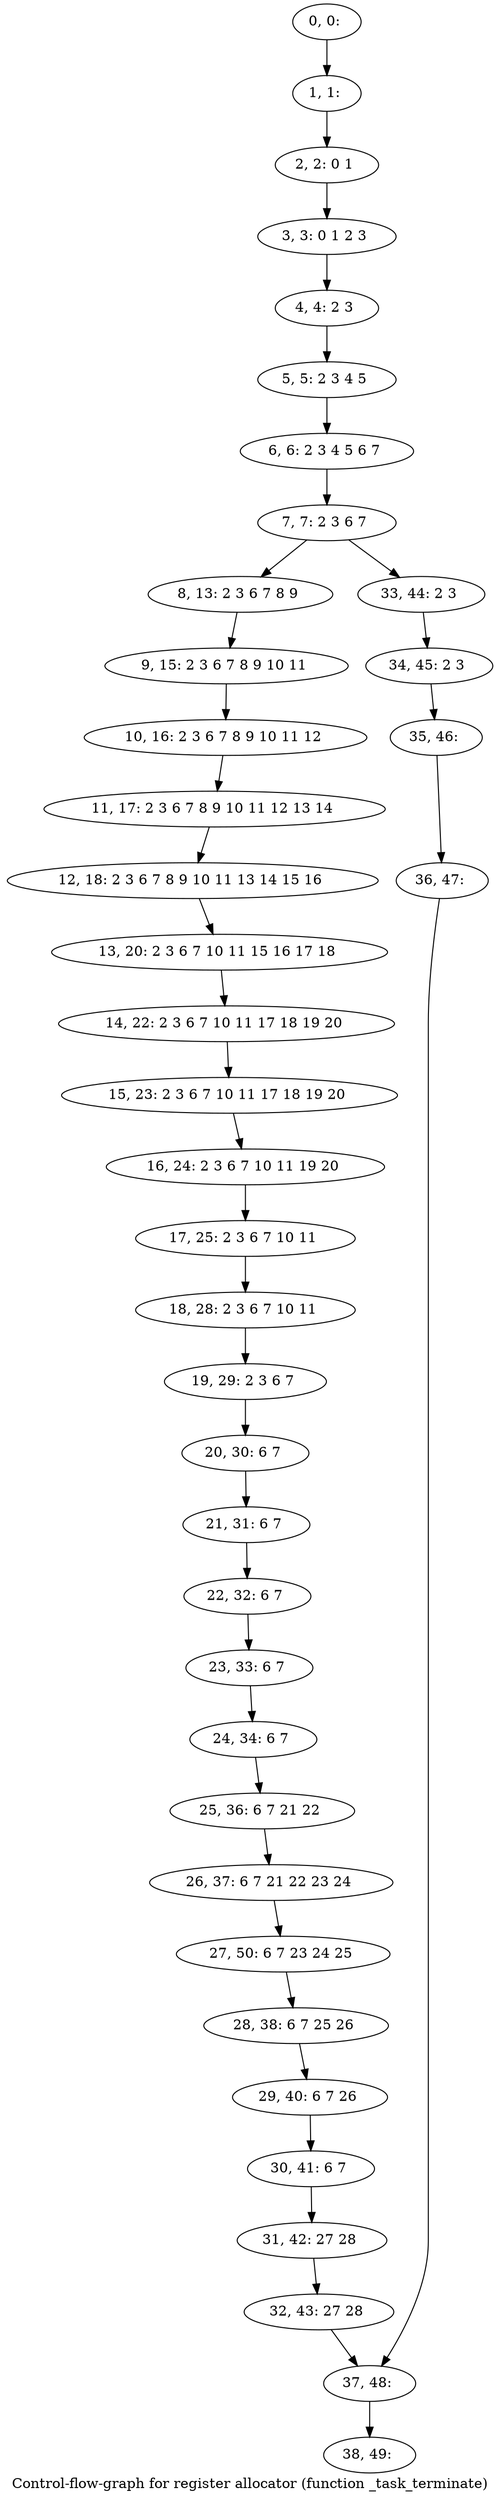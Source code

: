 digraph G {
graph [label="Control-flow-graph for register allocator (function _task_terminate)"]
0[label="0, 0: "];
1[label="1, 1: "];
2[label="2, 2: 0 1 "];
3[label="3, 3: 0 1 2 3 "];
4[label="4, 4: 2 3 "];
5[label="5, 5: 2 3 4 5 "];
6[label="6, 6: 2 3 4 5 6 7 "];
7[label="7, 7: 2 3 6 7 "];
8[label="8, 13: 2 3 6 7 8 9 "];
9[label="9, 15: 2 3 6 7 8 9 10 11 "];
10[label="10, 16: 2 3 6 7 8 9 10 11 12 "];
11[label="11, 17: 2 3 6 7 8 9 10 11 12 13 14 "];
12[label="12, 18: 2 3 6 7 8 9 10 11 13 14 15 16 "];
13[label="13, 20: 2 3 6 7 10 11 15 16 17 18 "];
14[label="14, 22: 2 3 6 7 10 11 17 18 19 20 "];
15[label="15, 23: 2 3 6 7 10 11 17 18 19 20 "];
16[label="16, 24: 2 3 6 7 10 11 19 20 "];
17[label="17, 25: 2 3 6 7 10 11 "];
18[label="18, 28: 2 3 6 7 10 11 "];
19[label="19, 29: 2 3 6 7 "];
20[label="20, 30: 6 7 "];
21[label="21, 31: 6 7 "];
22[label="22, 32: 6 7 "];
23[label="23, 33: 6 7 "];
24[label="24, 34: 6 7 "];
25[label="25, 36: 6 7 21 22 "];
26[label="26, 37: 6 7 21 22 23 24 "];
27[label="27, 50: 6 7 23 24 25 "];
28[label="28, 38: 6 7 25 26 "];
29[label="29, 40: 6 7 26 "];
30[label="30, 41: 6 7 "];
31[label="31, 42: 27 28 "];
32[label="32, 43: 27 28 "];
33[label="33, 44: 2 3 "];
34[label="34, 45: 2 3 "];
35[label="35, 46: "];
36[label="36, 47: "];
37[label="37, 48: "];
38[label="38, 49: "];
0->1 ;
1->2 ;
2->3 ;
3->4 ;
4->5 ;
5->6 ;
6->7 ;
7->8 ;
7->33 ;
8->9 ;
9->10 ;
10->11 ;
11->12 ;
12->13 ;
13->14 ;
14->15 ;
15->16 ;
16->17 ;
17->18 ;
18->19 ;
19->20 ;
20->21 ;
21->22 ;
22->23 ;
23->24 ;
24->25 ;
25->26 ;
26->27 ;
27->28 ;
28->29 ;
29->30 ;
30->31 ;
31->32 ;
32->37 ;
33->34 ;
34->35 ;
35->36 ;
36->37 ;
37->38 ;
}
